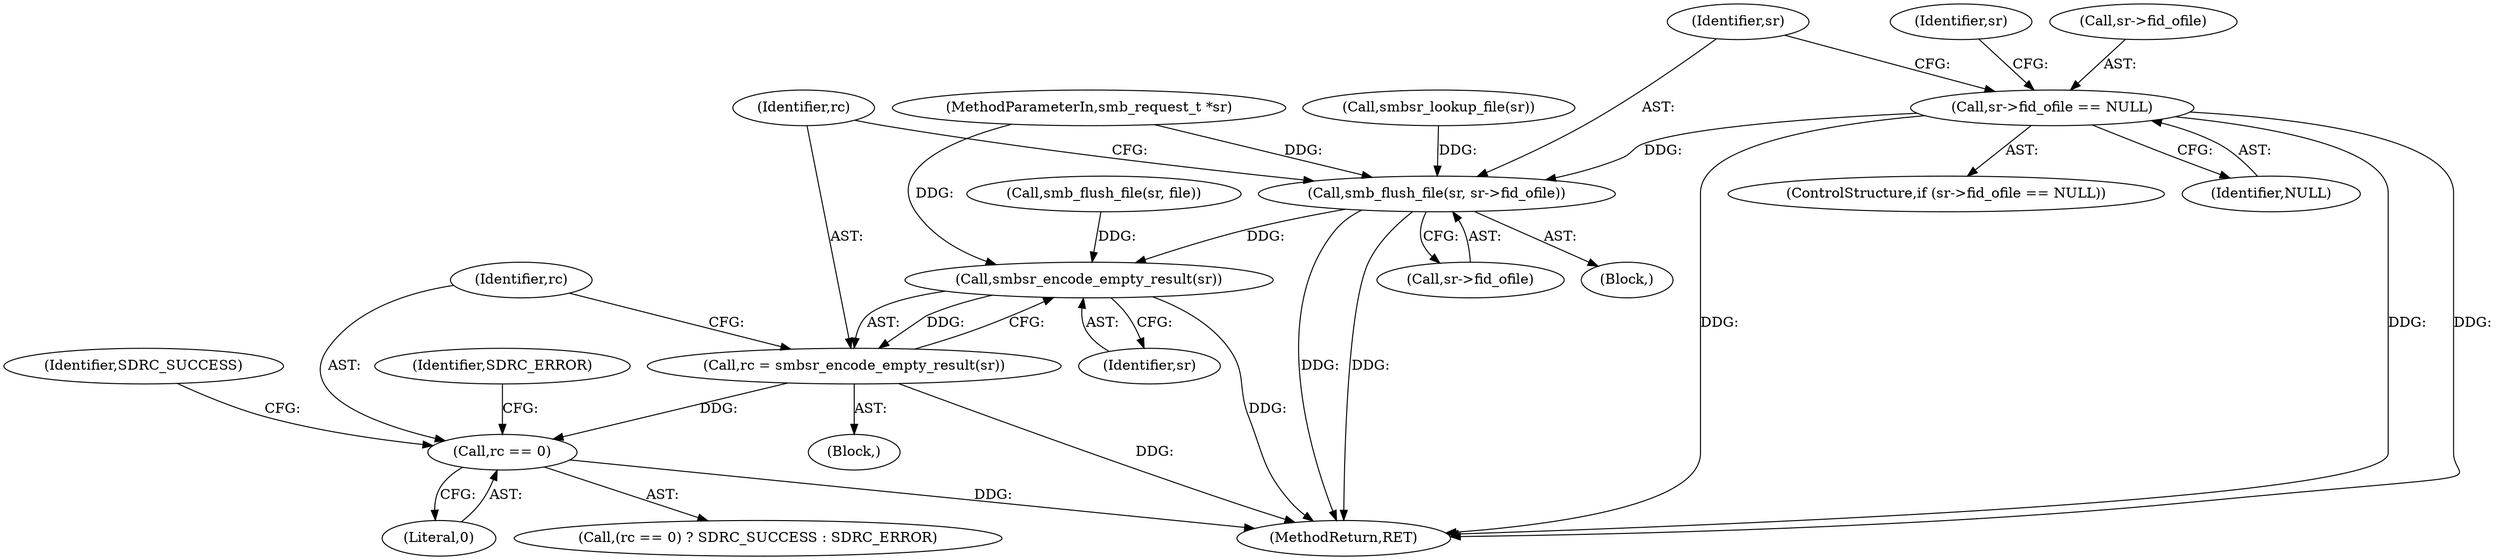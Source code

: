 digraph "0_illumos-gate_6d1c73b5858fefc6161c7d686345f0dc887ea799_0@pointer" {
"1000132" [label="(Call,sr->fid_ofile == NULL)"];
"1000145" [label="(Call,smb_flush_file(sr, sr->fid_ofile))"];
"1000192" [label="(Call,smbsr_encode_empty_result(sr))"];
"1000190" [label="(Call,rc = smbsr_encode_empty_result(sr))"];
"1000196" [label="(Call,rc == 0)"];
"1000102" [label="(Block,)"];
"1000201" [label="(MethodReturn,RET)"];
"1000147" [label="(Call,sr->fid_ofile)"];
"1000146" [label="(Identifier,sr)"];
"1000193" [label="(Identifier,sr)"];
"1000198" [label="(Literal,0)"];
"1000129" [label="(Call,smbsr_lookup_file(sr))"];
"1000197" [label="(Identifier,rc)"];
"1000101" [label="(MethodParameterIn,smb_request_t *sr)"];
"1000175" [label="(Call,smb_flush_file(sr, file))"];
"1000192" [label="(Call,smbsr_encode_empty_result(sr))"];
"1000195" [label="(Call,(rc == 0) ? SDRC_SUCCESS : SDRC_ERROR)"];
"1000139" [label="(Identifier,sr)"];
"1000190" [label="(Call,rc = smbsr_encode_empty_result(sr))"];
"1000136" [label="(Identifier,NULL)"];
"1000131" [label="(ControlStructure,if (sr->fid_ofile == NULL))"];
"1000191" [label="(Identifier,rc)"];
"1000132" [label="(Call,sr->fid_ofile == NULL)"];
"1000200" [label="(Identifier,SDRC_ERROR)"];
"1000128" [label="(Block,)"];
"1000133" [label="(Call,sr->fid_ofile)"];
"1000199" [label="(Identifier,SDRC_SUCCESS)"];
"1000145" [label="(Call,smb_flush_file(sr, sr->fid_ofile))"];
"1000196" [label="(Call,rc == 0)"];
"1000132" -> "1000131"  [label="AST: "];
"1000132" -> "1000136"  [label="CFG: "];
"1000133" -> "1000132"  [label="AST: "];
"1000136" -> "1000132"  [label="AST: "];
"1000139" -> "1000132"  [label="CFG: "];
"1000146" -> "1000132"  [label="CFG: "];
"1000132" -> "1000201"  [label="DDG: "];
"1000132" -> "1000201"  [label="DDG: "];
"1000132" -> "1000201"  [label="DDG: "];
"1000132" -> "1000145"  [label="DDG: "];
"1000145" -> "1000128"  [label="AST: "];
"1000145" -> "1000147"  [label="CFG: "];
"1000146" -> "1000145"  [label="AST: "];
"1000147" -> "1000145"  [label="AST: "];
"1000191" -> "1000145"  [label="CFG: "];
"1000145" -> "1000201"  [label="DDG: "];
"1000145" -> "1000201"  [label="DDG: "];
"1000129" -> "1000145"  [label="DDG: "];
"1000101" -> "1000145"  [label="DDG: "];
"1000145" -> "1000192"  [label="DDG: "];
"1000192" -> "1000190"  [label="AST: "];
"1000192" -> "1000193"  [label="CFG: "];
"1000193" -> "1000192"  [label="AST: "];
"1000190" -> "1000192"  [label="CFG: "];
"1000192" -> "1000201"  [label="DDG: "];
"1000192" -> "1000190"  [label="DDG: "];
"1000175" -> "1000192"  [label="DDG: "];
"1000101" -> "1000192"  [label="DDG: "];
"1000190" -> "1000102"  [label="AST: "];
"1000191" -> "1000190"  [label="AST: "];
"1000197" -> "1000190"  [label="CFG: "];
"1000190" -> "1000201"  [label="DDG: "];
"1000190" -> "1000196"  [label="DDG: "];
"1000196" -> "1000195"  [label="AST: "];
"1000196" -> "1000198"  [label="CFG: "];
"1000197" -> "1000196"  [label="AST: "];
"1000198" -> "1000196"  [label="AST: "];
"1000199" -> "1000196"  [label="CFG: "];
"1000200" -> "1000196"  [label="CFG: "];
"1000196" -> "1000201"  [label="DDG: "];
}
